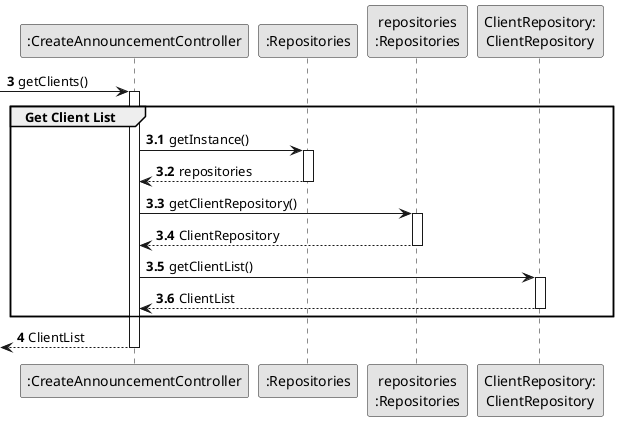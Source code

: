 @startuml
skinparam monochrome true
skinparam packageStyle rectangle
skinparam shadowing false

autonumber

'hide footbox

participant ":CreateAnnouncementController" as CTRL
participant ":Repositories" as RepositorySingleton
participant "repositories\n:Repositories" as PLAT
participant "ClientRepository:\nClientRepository" as ClientRepository

autonumber 3

 -> CTRL : getClients()
autonumber 3.1
activate CTRL
    group Get Client List


            CTRL -> RepositorySingleton : getInstance()
            activate RepositorySingleton

                RepositorySingleton --> CTRL: repositories
            deactivate RepositorySingleton

            CTRL -> PLAT : getClientRepository()
            activate PLAT

                PLAT --> CTRL: ClientRepository
            deactivate PLAT

            CTRL -> ClientRepository : getClientList()
            activate ClientRepository

                ClientRepository --> CTRL : ClientList
            deactivate ClientRepository


    end
    autonumber 4
    <-- CTRL  : ClientList
deactivate CTRL


@enduml